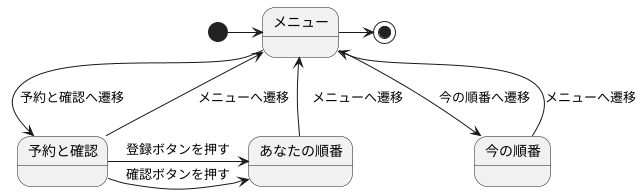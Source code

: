 @startuml 診察予約
' left to right direction
[*] --right-->メニュー
state メニュー{
}
state 予約と確認{
}
state あなたの順番{
}
state 今の順番{
}
メニュー -down-> 予約と確認 : 予約と確認へ遷移
予約と確認 -up-> メニュー : メニューへ遷移
予約と確認 -right-> あなたの順番 : 登録ボタンを押す
予約と確認 -right-> あなたの順番 : 確認ボタンを押す
あなたの順番 -up-> メニュー :　メニューへ遷移
メニュー -down-> 今の順番 : 今の順番へ遷移
今の順番 -up-> メニュー : メニューへ遷移
メニュー --right--> [*]
@enduml